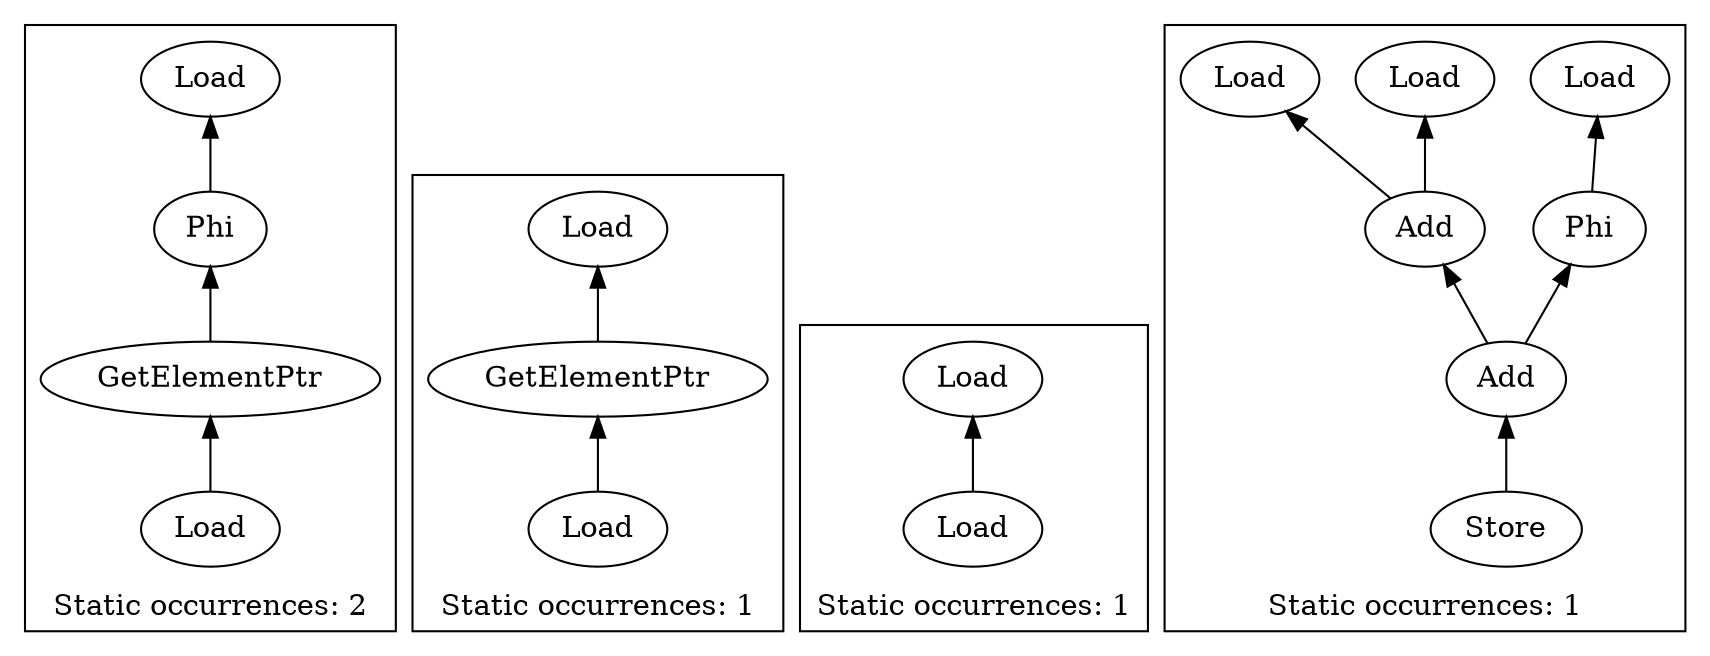 strict digraph {
rankdir=BT
subgraph {
"0_9" [label="GetElementPtr"]
"0_9" -> { "0_7" }
"0_7" [label="Phi"]
"0_7" -> { "0_18" }
"0_18" [label="Load"]
"0_10" [label="Load"]
"0_10" -> { "0_9" }
cluster=true
label=<Static occurrences: 2>
}
subgraph {
"1_13" [label="Load"]
"1_13" -> { "1_12" }
"1_12" [label="GetElementPtr"]
"1_12" -> { "1_10" }
"1_10" [label="Load"]
cluster=true
label=<Static occurrences: 1>
}
subgraph {
"2_11" [label="Load"]
"2_11" -> { "2_10" }
"2_10" [label="Load"]
cluster=true
label=<Static occurrences: 1>
}
subgraph {
"3_15" [label="Add"]
"3_15" -> { "3_14" "3_14" "3_6" }
"3_14" [label="Add"]
"3_14" -> { "3_13" "3_11" }
"3_13" [label="Load"]
"3_11" [label="Load"]
"3_6" [label="Phi"]
"3_6" -> { "3_4" }
"3_4" [label="Load"]
"3_16" [label="Store"]
"3_16" -> { "3_15" "3_15" "3_15" }
cluster=true
label=<Static occurrences: 1>
}
}
